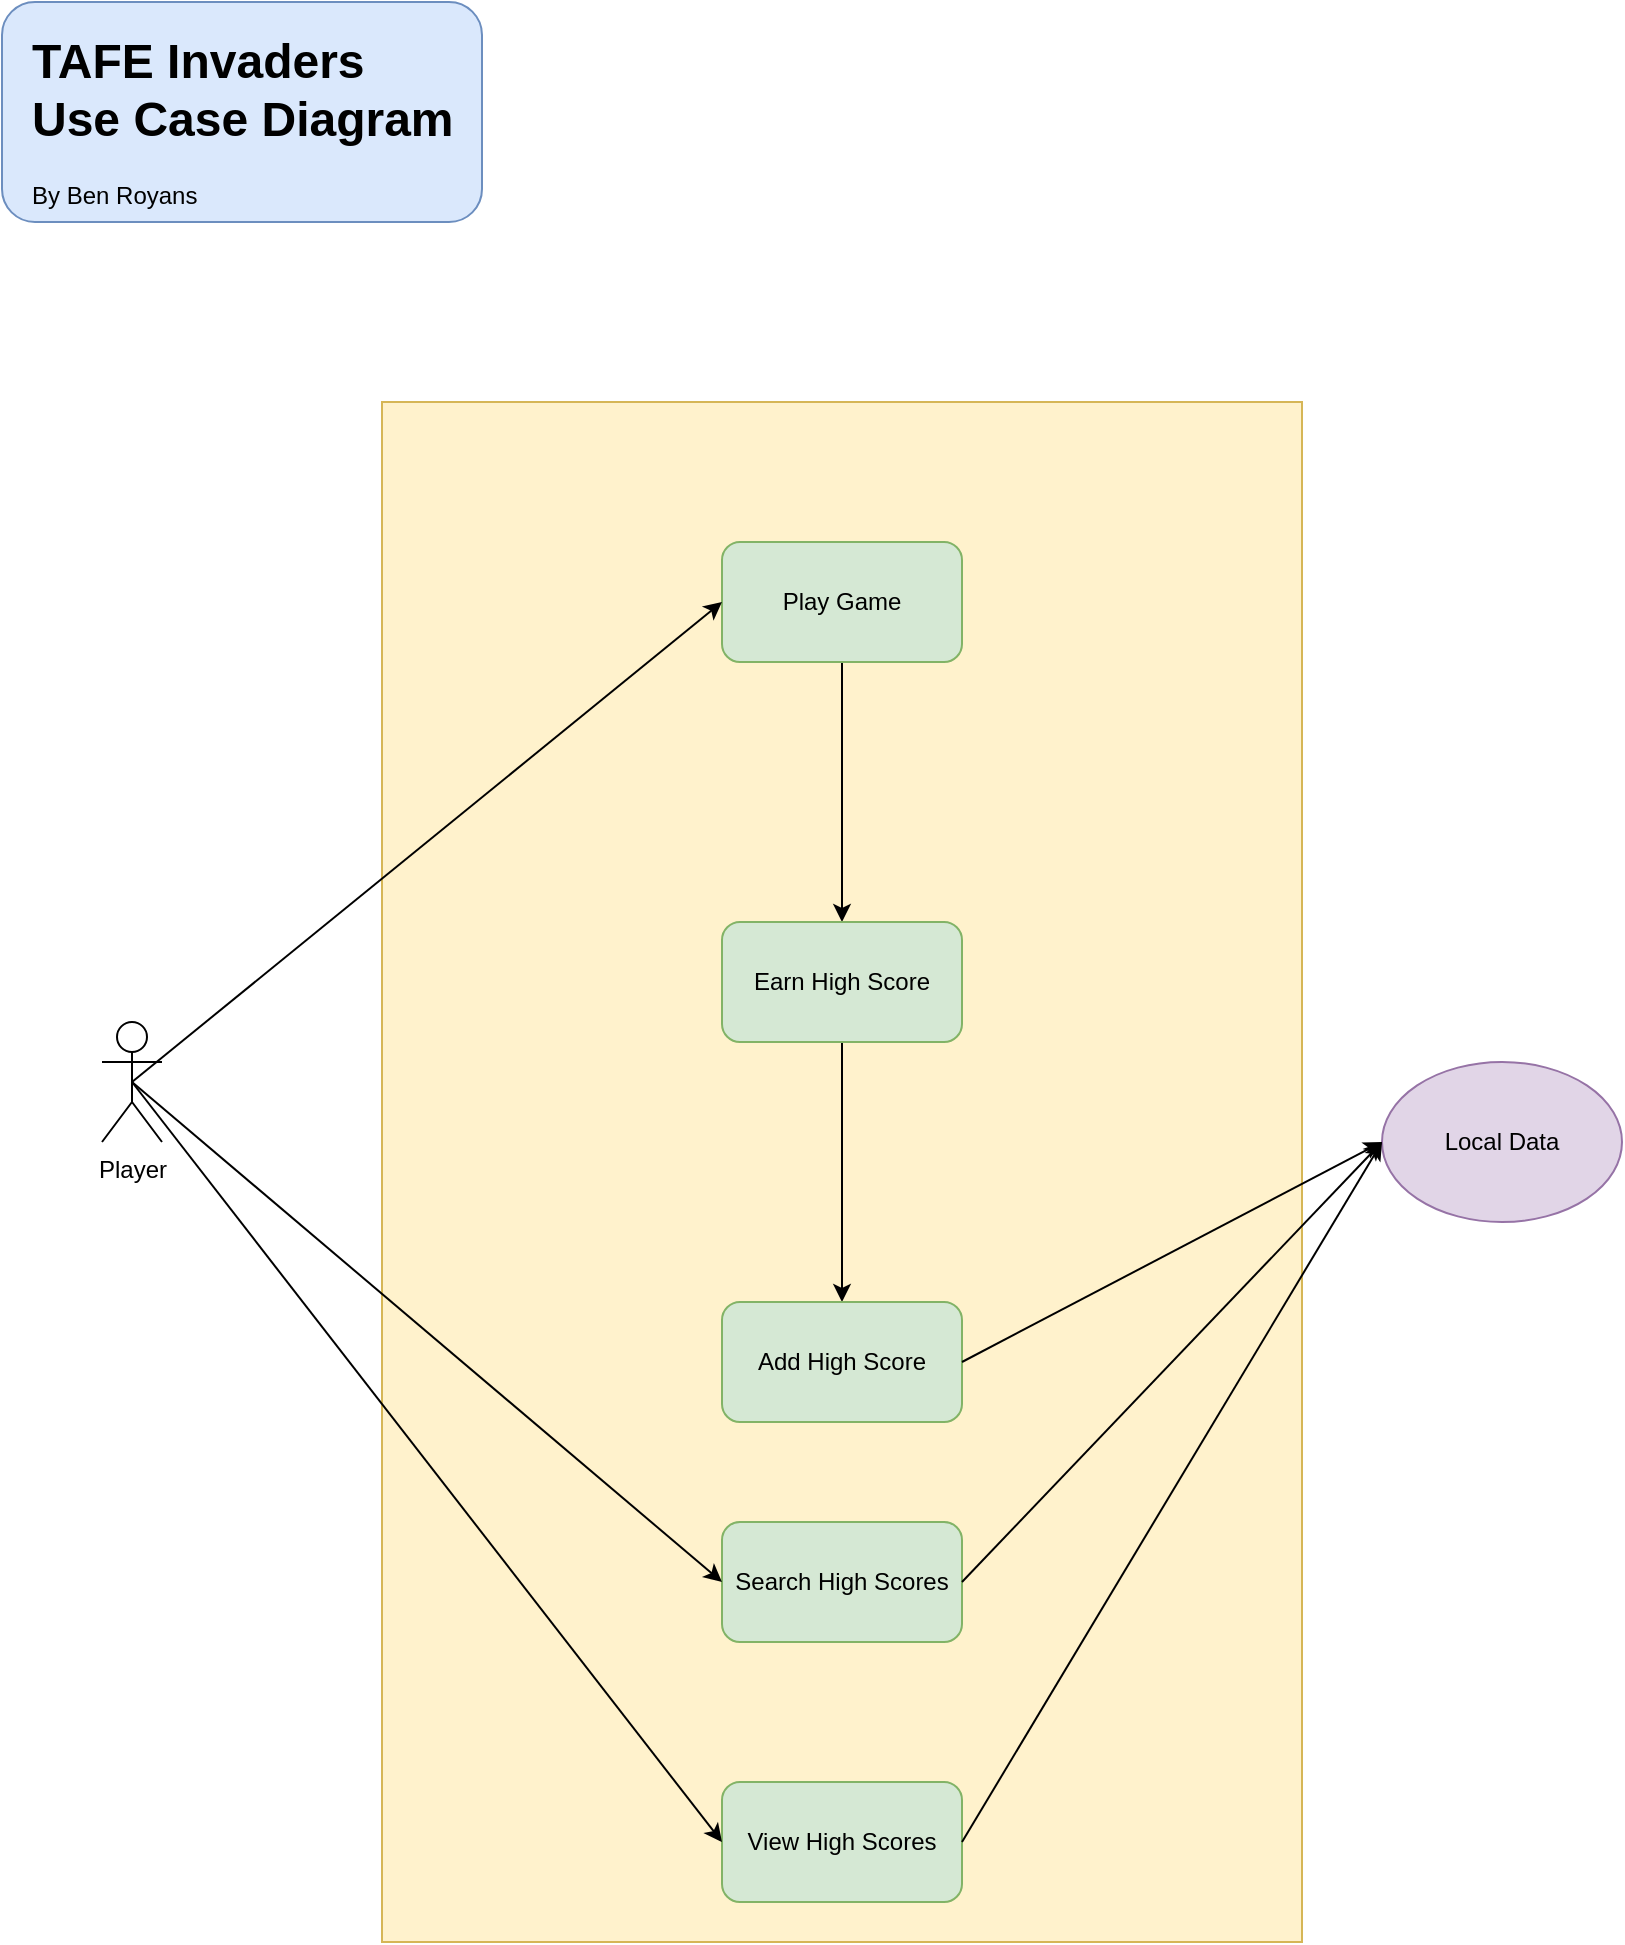 <mxfile version="13.0.3" type="device"><diagram id="DN0cvQ-Mcj4ymyZ8BsWT" name="Page-1"><mxGraphModel dx="1656" dy="951" grid="1" gridSize="10" guides="1" tooltips="1" connect="1" arrows="1" fold="1" page="1" pageScale="1" pageWidth="850" pageHeight="1100" math="0" shadow="0"><root><mxCell id="0"/><mxCell id="1" parent="0"/><mxCell id="wvEMnpbbsUy--bI9mOuf-10" value="" style="rounded=0;whiteSpace=wrap;html=1;fillColor=#fff2cc;strokeColor=#d6b656;" vertex="1" parent="1"><mxGeometry x="200" y="210" width="460" height="770" as="geometry"/></mxCell><mxCell id="wvEMnpbbsUy--bI9mOuf-1" value="Player" style="shape=umlActor;verticalLabelPosition=bottom;labelBackgroundColor=#ffffff;verticalAlign=top;html=1;outlineConnect=0;" vertex="1" parent="1"><mxGeometry x="60" y="520" width="30" height="60" as="geometry"/></mxCell><mxCell id="wvEMnpbbsUy--bI9mOuf-19" style="edgeStyle=orthogonalEdgeStyle;rounded=0;orthogonalLoop=1;jettySize=auto;html=1;exitX=0.5;exitY=1;exitDx=0;exitDy=0;entryX=0.5;entryY=0;entryDx=0;entryDy=0;" edge="1" parent="1" source="wvEMnpbbsUy--bI9mOuf-4" target="wvEMnpbbsUy--bI9mOuf-6"><mxGeometry relative="1" as="geometry"/></mxCell><mxCell id="wvEMnpbbsUy--bI9mOuf-4" value="Play Game" style="rounded=1;whiteSpace=wrap;html=1;fillColor=#d5e8d4;strokeColor=#82b366;" vertex="1" parent="1"><mxGeometry x="370" y="280" width="120" height="60" as="geometry"/></mxCell><mxCell id="wvEMnpbbsUy--bI9mOuf-5" value="View High Scores" style="rounded=1;whiteSpace=wrap;html=1;fillColor=#d5e8d4;strokeColor=#82b366;" vertex="1" parent="1"><mxGeometry x="370" y="900" width="120" height="60" as="geometry"/></mxCell><mxCell id="wvEMnpbbsUy--bI9mOuf-20" style="edgeStyle=orthogonalEdgeStyle;rounded=0;orthogonalLoop=1;jettySize=auto;html=1;exitX=0.5;exitY=1;exitDx=0;exitDy=0;entryX=0.5;entryY=0;entryDx=0;entryDy=0;" edge="1" parent="1" source="wvEMnpbbsUy--bI9mOuf-6" target="wvEMnpbbsUy--bI9mOuf-15"><mxGeometry relative="1" as="geometry"/></mxCell><mxCell id="wvEMnpbbsUy--bI9mOuf-6" value="Earn High Score" style="rounded=1;whiteSpace=wrap;html=1;fillColor=#d5e8d4;strokeColor=#82b366;" vertex="1" parent="1"><mxGeometry x="370" y="470" width="120" height="60" as="geometry"/></mxCell><mxCell id="wvEMnpbbsUy--bI9mOuf-7" value="" style="endArrow=classic;html=1;exitX=0.5;exitY=0.5;exitDx=0;exitDy=0;exitPerimeter=0;entryX=0;entryY=0.5;entryDx=0;entryDy=0;" edge="1" parent="1" source="wvEMnpbbsUy--bI9mOuf-1" target="wvEMnpbbsUy--bI9mOuf-4"><mxGeometry width="50" height="50" relative="1" as="geometry"><mxPoint x="610" y="560" as="sourcePoint"/><mxPoint x="660" y="510" as="targetPoint"/></mxGeometry></mxCell><mxCell id="wvEMnpbbsUy--bI9mOuf-8" value="" style="endArrow=classic;html=1;exitX=0.5;exitY=0.5;exitDx=0;exitDy=0;exitPerimeter=0;entryX=0;entryY=0.5;entryDx=0;entryDy=0;" edge="1" parent="1" source="wvEMnpbbsUy--bI9mOuf-1" target="wvEMnpbbsUy--bI9mOuf-5"><mxGeometry width="50" height="50" relative="1" as="geometry"><mxPoint x="105" y="360" as="sourcePoint"/><mxPoint x="250" y="300" as="targetPoint"/></mxGeometry></mxCell><mxCell id="wvEMnpbbsUy--bI9mOuf-11" value="Local Data" style="ellipse;whiteSpace=wrap;html=1;fillColor=#e1d5e7;strokeColor=#9673a6;" vertex="1" parent="1"><mxGeometry x="700" y="540" width="120" height="80" as="geometry"/></mxCell><mxCell id="wvEMnpbbsUy--bI9mOuf-13" value="" style="endArrow=classic;html=1;exitX=1;exitY=0.5;exitDx=0;exitDy=0;entryX=0;entryY=0.5;entryDx=0;entryDy=0;" edge="1" parent="1" source="wvEMnpbbsUy--bI9mOuf-5" target="wvEMnpbbsUy--bI9mOuf-11"><mxGeometry width="50" height="50" relative="1" as="geometry"><mxPoint x="610" y="560" as="sourcePoint"/><mxPoint x="660" y="510" as="targetPoint"/></mxGeometry></mxCell><mxCell id="wvEMnpbbsUy--bI9mOuf-15" value="Add High Score" style="rounded=1;whiteSpace=wrap;html=1;fillColor=#d5e8d4;strokeColor=#82b366;" vertex="1" parent="1"><mxGeometry x="370" y="660" width="120" height="60" as="geometry"/></mxCell><mxCell id="wvEMnpbbsUy--bI9mOuf-18" value="" style="endArrow=classic;html=1;exitX=1;exitY=0.5;exitDx=0;exitDy=0;entryX=0;entryY=0.5;entryDx=0;entryDy=0;" edge="1" parent="1" source="wvEMnpbbsUy--bI9mOuf-15" target="wvEMnpbbsUy--bI9mOuf-11"><mxGeometry width="50" height="50" relative="1" as="geometry"><mxPoint x="460" y="470" as="sourcePoint"/><mxPoint x="700" y="350" as="targetPoint"/></mxGeometry></mxCell><mxCell id="wvEMnpbbsUy--bI9mOuf-21" value="" style="rounded=1;whiteSpace=wrap;html=1;fillColor=#dae8fc;strokeColor=#6c8ebf;" vertex="1" parent="1"><mxGeometry x="10" y="10" width="240" height="110" as="geometry"/></mxCell><mxCell id="wvEMnpbbsUy--bI9mOuf-22" value="&lt;h1&gt;TAFE Invaders Use Case Diagram&lt;/h1&gt;&lt;p&gt;By Ben Royans&lt;/p&gt;" style="text;html=1;strokeColor=none;fillColor=none;spacing=5;spacingTop=-20;whiteSpace=wrap;overflow=hidden;rounded=0;" vertex="1" parent="1"><mxGeometry x="20" y="20" width="220" height="140" as="geometry"/></mxCell><mxCell id="wvEMnpbbsUy--bI9mOuf-23" value="Search High Scores" style="rounded=1;whiteSpace=wrap;html=1;fillColor=#d5e8d4;strokeColor=#82b366;" vertex="1" parent="1"><mxGeometry x="370" y="770" width="120" height="60" as="geometry"/></mxCell><mxCell id="wvEMnpbbsUy--bI9mOuf-25" value="" style="endArrow=classic;html=1;exitX=0.5;exitY=0.5;exitDx=0;exitDy=0;exitPerimeter=0;entryX=0;entryY=0.5;entryDx=0;entryDy=0;" edge="1" parent="1" source="wvEMnpbbsUy--bI9mOuf-1" target="wvEMnpbbsUy--bI9mOuf-23"><mxGeometry width="50" height="50" relative="1" as="geometry"><mxPoint x="85" y="560" as="sourcePoint"/><mxPoint x="380" y="940" as="targetPoint"/></mxGeometry></mxCell><mxCell id="wvEMnpbbsUy--bI9mOuf-26" value="" style="endArrow=classic;html=1;exitX=1;exitY=0.5;exitDx=0;exitDy=0;entryX=0;entryY=0.5;entryDx=0;entryDy=0;" edge="1" parent="1" source="wvEMnpbbsUy--bI9mOuf-23" target="wvEMnpbbsUy--bI9mOuf-11"><mxGeometry width="50" height="50" relative="1" as="geometry"><mxPoint x="500" y="940" as="sourcePoint"/><mxPoint x="710" y="590" as="targetPoint"/></mxGeometry></mxCell></root></mxGraphModel></diagram></mxfile>
